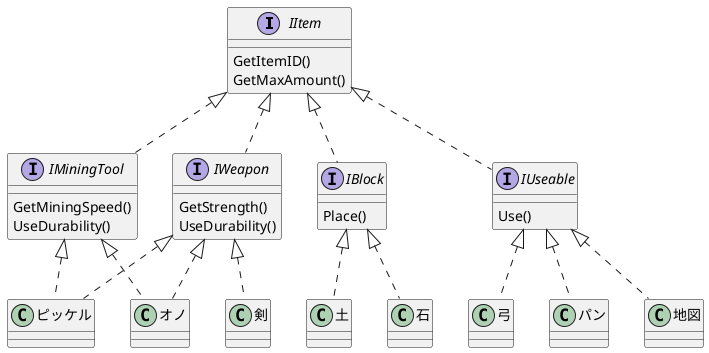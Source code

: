 @startuml

interface IItem {
    GetItemID()
    GetMaxAmount()
}

interface IMiningTool {
    GetMiningSpeed()
    UseDurability()
}

interface IWeapon {
    GetStrength()
    UseDurability()
}

interface IBlock {
    Place()
}

interface IUseable {
    Use()
}

class ピッケル
class オノ
class 剣

class 土
class 石

class 弓
class パン
class 地図

IItem <|.. IMiningTool
IItem <|.. IWeapon
IItem <|.. IBlock
IItem <|.. IUseable

IMiningTool <|.. ピッケル
IMiningTool <|.. オノ

IWeapon <|.. ピッケル
IWeapon <|.. オノ
IWeapon <|.. 剣

IBlock <|.. 土
IBlock <|.. 石

IUseable <|.. 弓
IUseable <|.. パン
IUseable <|.. 地図

@enduml